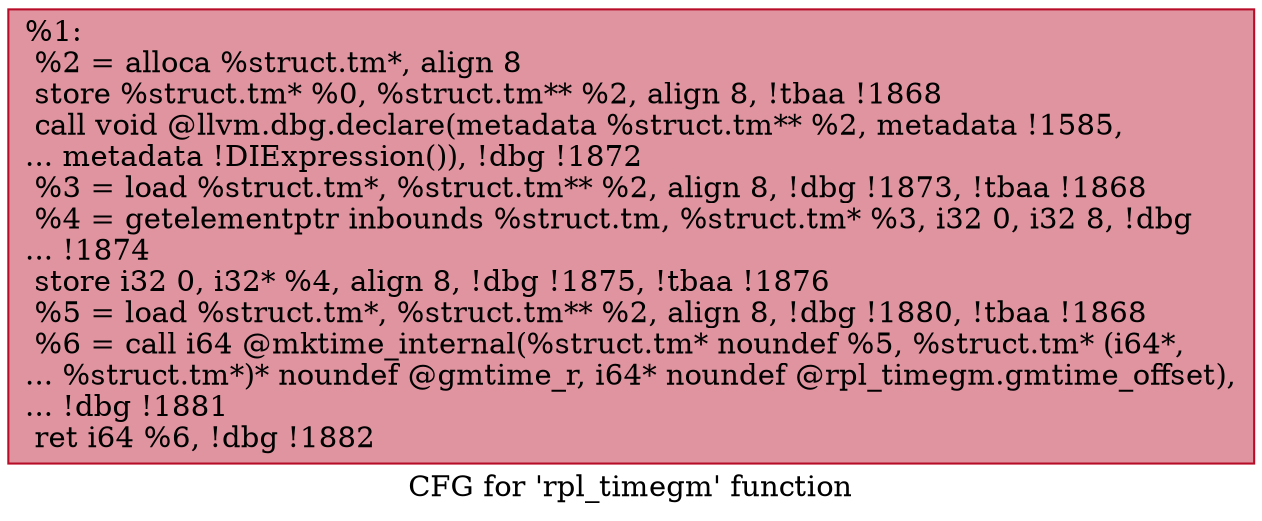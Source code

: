 digraph "CFG for 'rpl_timegm' function" {
	label="CFG for 'rpl_timegm' function";

	Node0x2553850 [shape=record,color="#b70d28ff", style=filled, fillcolor="#b70d2870",label="{%1:\l  %2 = alloca %struct.tm*, align 8\l  store %struct.tm* %0, %struct.tm** %2, align 8, !tbaa !1868\l  call void @llvm.dbg.declare(metadata %struct.tm** %2, metadata !1585,\l... metadata !DIExpression()), !dbg !1872\l  %3 = load %struct.tm*, %struct.tm** %2, align 8, !dbg !1873, !tbaa !1868\l  %4 = getelementptr inbounds %struct.tm, %struct.tm* %3, i32 0, i32 8, !dbg\l... !1874\l  store i32 0, i32* %4, align 8, !dbg !1875, !tbaa !1876\l  %5 = load %struct.tm*, %struct.tm** %2, align 8, !dbg !1880, !tbaa !1868\l  %6 = call i64 @mktime_internal(%struct.tm* noundef %5, %struct.tm* (i64*,\l... %struct.tm*)* noundef @gmtime_r, i64* noundef @rpl_timegm.gmtime_offset),\l... !dbg !1881\l  ret i64 %6, !dbg !1882\l}"];
}
